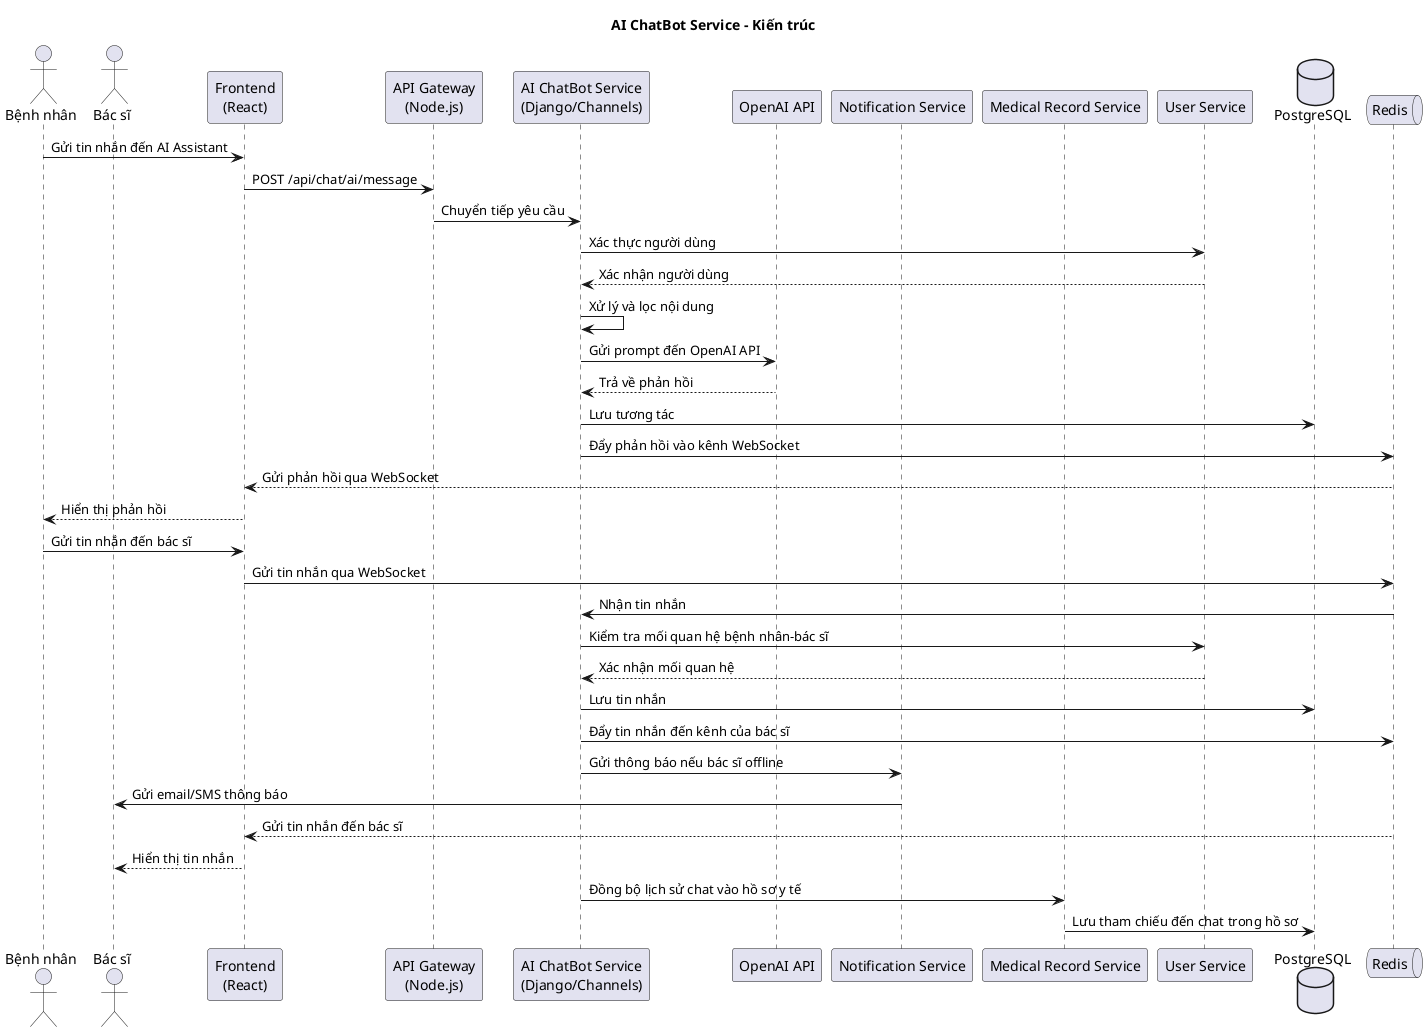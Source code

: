 @startuml
title AI ChatBot Service - Kiến trúc

actor "Bệnh nhân" as Patient
actor "Bác sĩ" as Doctor
participant "Frontend\n(React)" as FE
participant "API Gateway\n(Node.js)" as API
participant "AI ChatBot Service\n(Django/Channels)" as CHAT
participant "OpenAI API" as OPENAI
participant "Notification Service" as NS
participant "Medical Record Service" as MR
participant "User Service" as US
database "PostgreSQL" as DB
queue "Redis" as RD

' Luồng AI Assistant
Patient -> FE: Gửi tin nhắn đến AI Assistant
FE -> API: POST /api/chat/ai/message
API -> CHAT: Chuyển tiếp yêu cầu
CHAT -> US: Xác thực người dùng
US --> CHAT: Xác nhận người dùng
CHAT -> CHAT: Xử lý và lọc nội dung
CHAT -> OPENAI: Gửi prompt đến OpenAI API
OPENAI --> CHAT: Trả về phản hồi
CHAT -> DB: Lưu tương tác
CHAT -> RD: Đẩy phản hồi vào kênh WebSocket
RD --> FE: Gửi phản hồi qua WebSocket
FE --> Patient: Hiển thị phản hồi

' Luồng Patient-Doctor Chat
Patient -> FE: Gửi tin nhắn đến bác sĩ
FE -> RD: Gửi tin nhắn qua WebSocket
RD -> CHAT: Nhận tin nhắn
CHAT -> US: Kiểm tra mối quan hệ bệnh nhân-bác sĩ
US --> CHAT: Xác nhận mối quan hệ
CHAT -> DB: Lưu tin nhắn
CHAT -> RD: Đẩy tin nhắn đến kênh của bác sĩ
CHAT -> NS: Gửi thông báo nếu bác sĩ offline
NS -> Doctor: Gửi email/SMS thông báo
RD --> FE: Gửi tin nhắn đến bác sĩ
FE --> Doctor: Hiển thị tin nhắn

' Lưu trữ chat vào hồ sơ y tế
CHAT -> MR: Đồng bộ lịch sử chat vào hồ sơ y tế
MR -> DB: Lưu tham chiếu đến chat trong hồ sơ

@enduml
